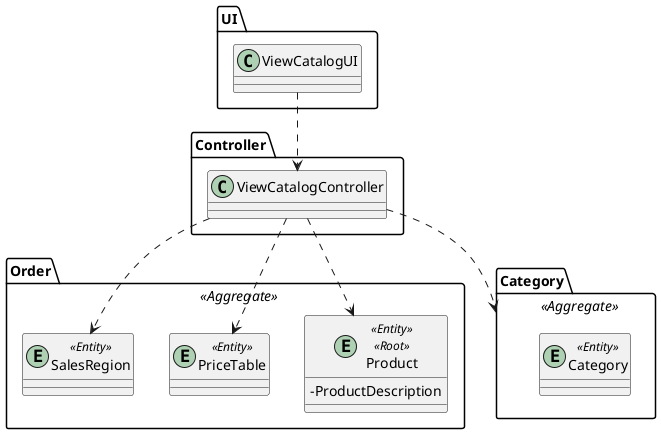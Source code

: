 @startuml
skinparam classAttributeIconSize 0

package UI {
class ViewCatalogUI {
}
}

package Controller{
class ViewCatalogController {

}
}

package Order <<Aggregate>>{

entity Product <<Entity>> <<Root>> {
- ProductDescription
}
entity PriceTable <<Entity>>
entity SalesRegion <<Entity>>
}


package Category <<Aggregate>> {
    entity Category <<Entity>>

}

ViewCatalogUI ..> ViewCatalogController
ViewCatalogController ..> Category
ViewCatalogController ..>PriceTable

ViewCatalogController ..> Product

ViewCatalogController ..> SalesRegion


@enduml